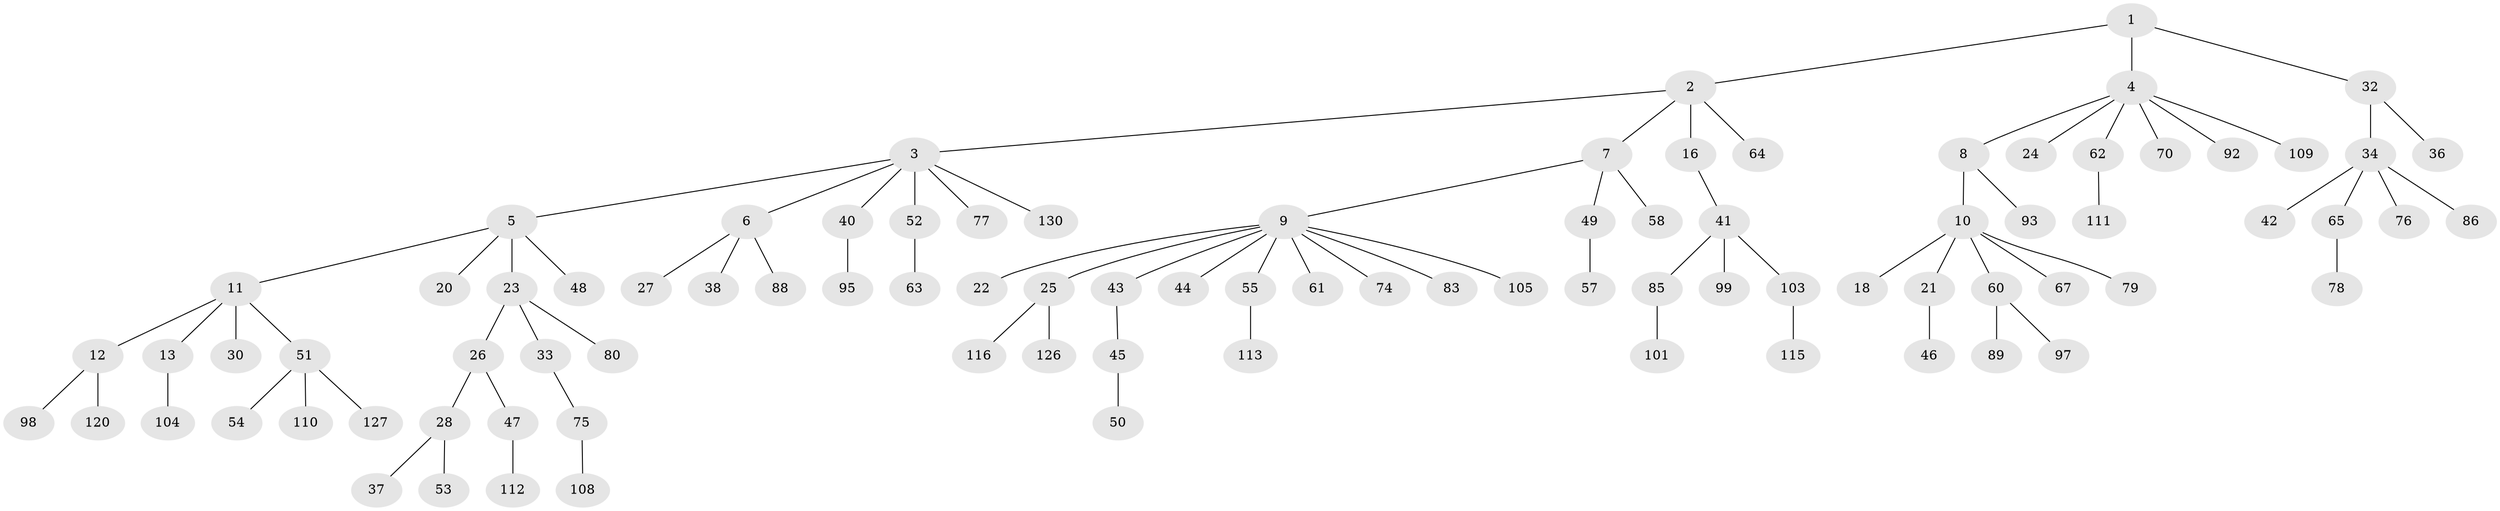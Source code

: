 // original degree distribution, {4: 0.04580152671755725, 5: 0.015267175572519083, 6: 0.03816793893129771, 3: 0.13740458015267176, 7: 0.015267175572519083, 2: 0.22900763358778625, 1: 0.5190839694656488}
// Generated by graph-tools (version 1.1) at 2025/42/03/06/25 10:42:04]
// undirected, 91 vertices, 90 edges
graph export_dot {
graph [start="1"]
  node [color=gray90,style=filled];
  1 [super="+131"];
  2;
  3 [super="+15"];
  4 [super="+19"];
  5 [super="+82"];
  6 [super="+17"];
  7 [super="+14"];
  8 [super="+35"];
  9 [super="+39"];
  10 [super="+29"];
  11 [super="+94"];
  12 [super="+56"];
  13 [super="+68"];
  16;
  18;
  20 [super="+73"];
  21;
  22 [super="+84"];
  23;
  24;
  25 [super="+87"];
  26 [super="+31"];
  27 [super="+91"];
  28;
  30;
  32 [super="+117"];
  33 [super="+71"];
  34 [super="+124"];
  36 [super="+106"];
  37;
  38;
  40 [super="+72"];
  41 [super="+69"];
  42;
  43 [super="+59"];
  44;
  45;
  46;
  47;
  48;
  49 [super="+100"];
  50;
  51;
  52;
  53;
  54;
  55 [super="+102"];
  57 [super="+90"];
  58 [super="+114"];
  60 [super="+66"];
  61;
  62 [super="+125"];
  63;
  64 [super="+122"];
  65 [super="+107"];
  67 [super="+81"];
  70;
  74;
  75;
  76;
  77;
  78;
  79;
  80 [super="+123"];
  83 [super="+96"];
  85 [super="+128"];
  86;
  88 [super="+121"];
  89;
  92;
  93;
  95;
  97;
  98;
  99;
  101;
  103;
  104 [super="+119"];
  105;
  108;
  109;
  110 [super="+129"];
  111;
  112;
  113;
  115 [super="+118"];
  116;
  120;
  126;
  127;
  130;
  1 -- 2;
  1 -- 4;
  1 -- 32;
  2 -- 3;
  2 -- 7;
  2 -- 16;
  2 -- 64;
  3 -- 5;
  3 -- 6;
  3 -- 40;
  3 -- 77;
  3 -- 130;
  3 -- 52;
  4 -- 8;
  4 -- 24;
  4 -- 62;
  4 -- 109;
  4 -- 70;
  4 -- 92;
  5 -- 11;
  5 -- 20;
  5 -- 23;
  5 -- 48;
  6 -- 27;
  6 -- 88;
  6 -- 38;
  7 -- 9;
  7 -- 49;
  7 -- 58;
  8 -- 10;
  8 -- 93;
  9 -- 22;
  9 -- 25;
  9 -- 43;
  9 -- 55;
  9 -- 74;
  9 -- 105;
  9 -- 83;
  9 -- 44;
  9 -- 61;
  10 -- 18;
  10 -- 21;
  10 -- 60;
  10 -- 67;
  10 -- 79;
  11 -- 12;
  11 -- 13;
  11 -- 30;
  11 -- 51;
  12 -- 120;
  12 -- 98;
  13 -- 104;
  16 -- 41;
  21 -- 46;
  23 -- 26;
  23 -- 33;
  23 -- 80;
  25 -- 116;
  25 -- 126;
  26 -- 28;
  26 -- 47;
  28 -- 37;
  28 -- 53;
  32 -- 34;
  32 -- 36;
  33 -- 75;
  34 -- 42;
  34 -- 65;
  34 -- 76;
  34 -- 86;
  40 -- 95;
  41 -- 85;
  41 -- 99;
  41 -- 103;
  43 -- 45;
  45 -- 50;
  47 -- 112;
  49 -- 57;
  51 -- 54;
  51 -- 110;
  51 -- 127;
  52 -- 63;
  55 -- 113;
  60 -- 97;
  60 -- 89;
  62 -- 111;
  65 -- 78;
  75 -- 108;
  85 -- 101;
  103 -- 115;
}
